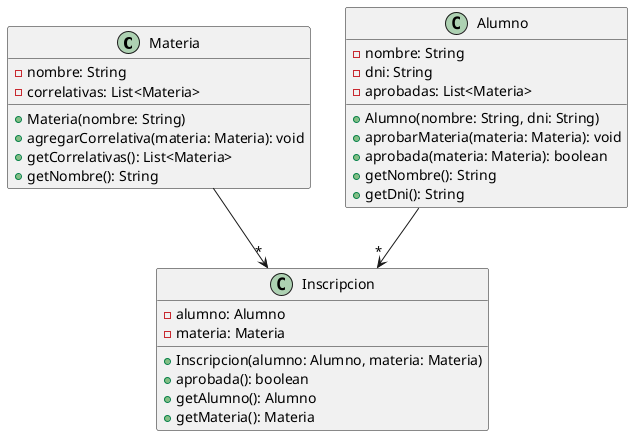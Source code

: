 @startuml
class Materia {
  -nombre: String
  -correlativas: List<Materia>
  +Materia(nombre: String)
  +agregarCorrelativa(materia: Materia): void
  +getCorrelativas(): List<Materia>
  +getNombre(): String
}

class Inscripcion {
  -alumno: Alumno
  -materia: Materia
  +Inscripcion(alumno: Alumno, materia: Materia)
  +aprobada(): boolean
  +getAlumno(): Alumno
  +getMateria(): Materia
}

class Alumno {
  -nombre: String
  -dni: String
  -aprobadas: List<Materia>
  +Alumno(nombre: String, dni: String)
  +aprobarMateria(materia: Materia): void
  +aprobada(materia: Materia): boolean
  +getNombre(): String
  +getDni(): String
}

Alumno --> "*" Inscripcion
Materia --> "*" Inscripcion
@enduml